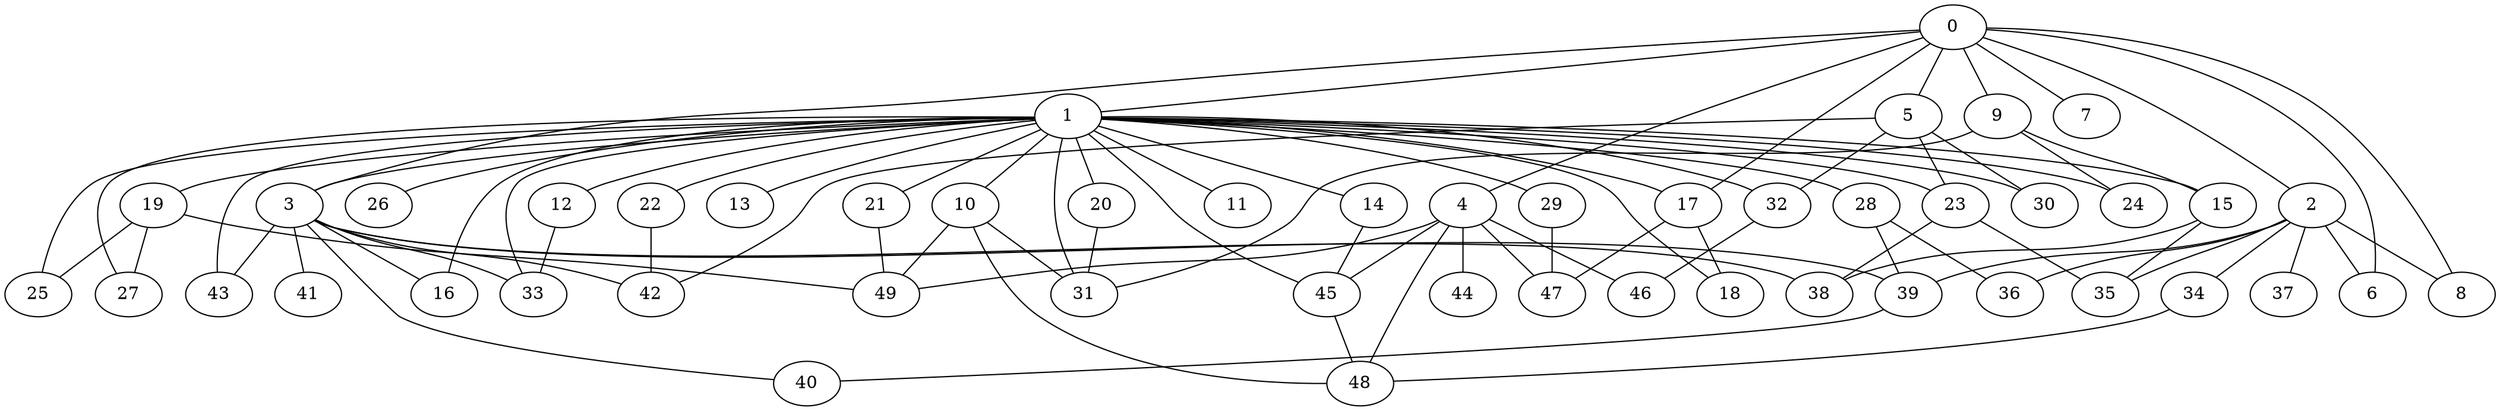 
graph graphname {
    0 -- 1
0 -- 2
0 -- 3
0 -- 4
0 -- 5
0 -- 6
0 -- 7
0 -- 8
0 -- 9
0 -- 17
1 -- 10
1 -- 11
1 -- 12
1 -- 13
1 -- 14
1 -- 15
1 -- 16
1 -- 17
1 -- 18
1 -- 19
1 -- 20
1 -- 21
1 -- 22
1 -- 23
1 -- 24
1 -- 25
1 -- 26
1 -- 27
1 -- 28
1 -- 29
1 -- 30
1 -- 31
1 -- 32
1 -- 33
1 -- 3
1 -- 45
1 -- 43
2 -- 34
2 -- 35
2 -- 36
2 -- 37
2 -- 8
2 -- 39
2 -- 6
3 -- 38
3 -- 39
3 -- 40
3 -- 41
3 -- 42
3 -- 43
3 -- 16
3 -- 33
4 -- 44
4 -- 45
4 -- 46
4 -- 47
4 -- 48
4 -- 49
5 -- 32
5 -- 23
5 -- 30
5 -- 42
9 -- 15
9 -- 24
9 -- 31
10 -- 31
10 -- 49
10 -- 48
12 -- 33
14 -- 45
15 -- 38
15 -- 35
17 -- 18
17 -- 47
19 -- 25
19 -- 49
19 -- 27
20 -- 31
21 -- 49
22 -- 42
23 -- 35
23 -- 38
28 -- 39
28 -- 36
29 -- 47
32 -- 46
34 -- 48
39 -- 40
45 -- 48

}
